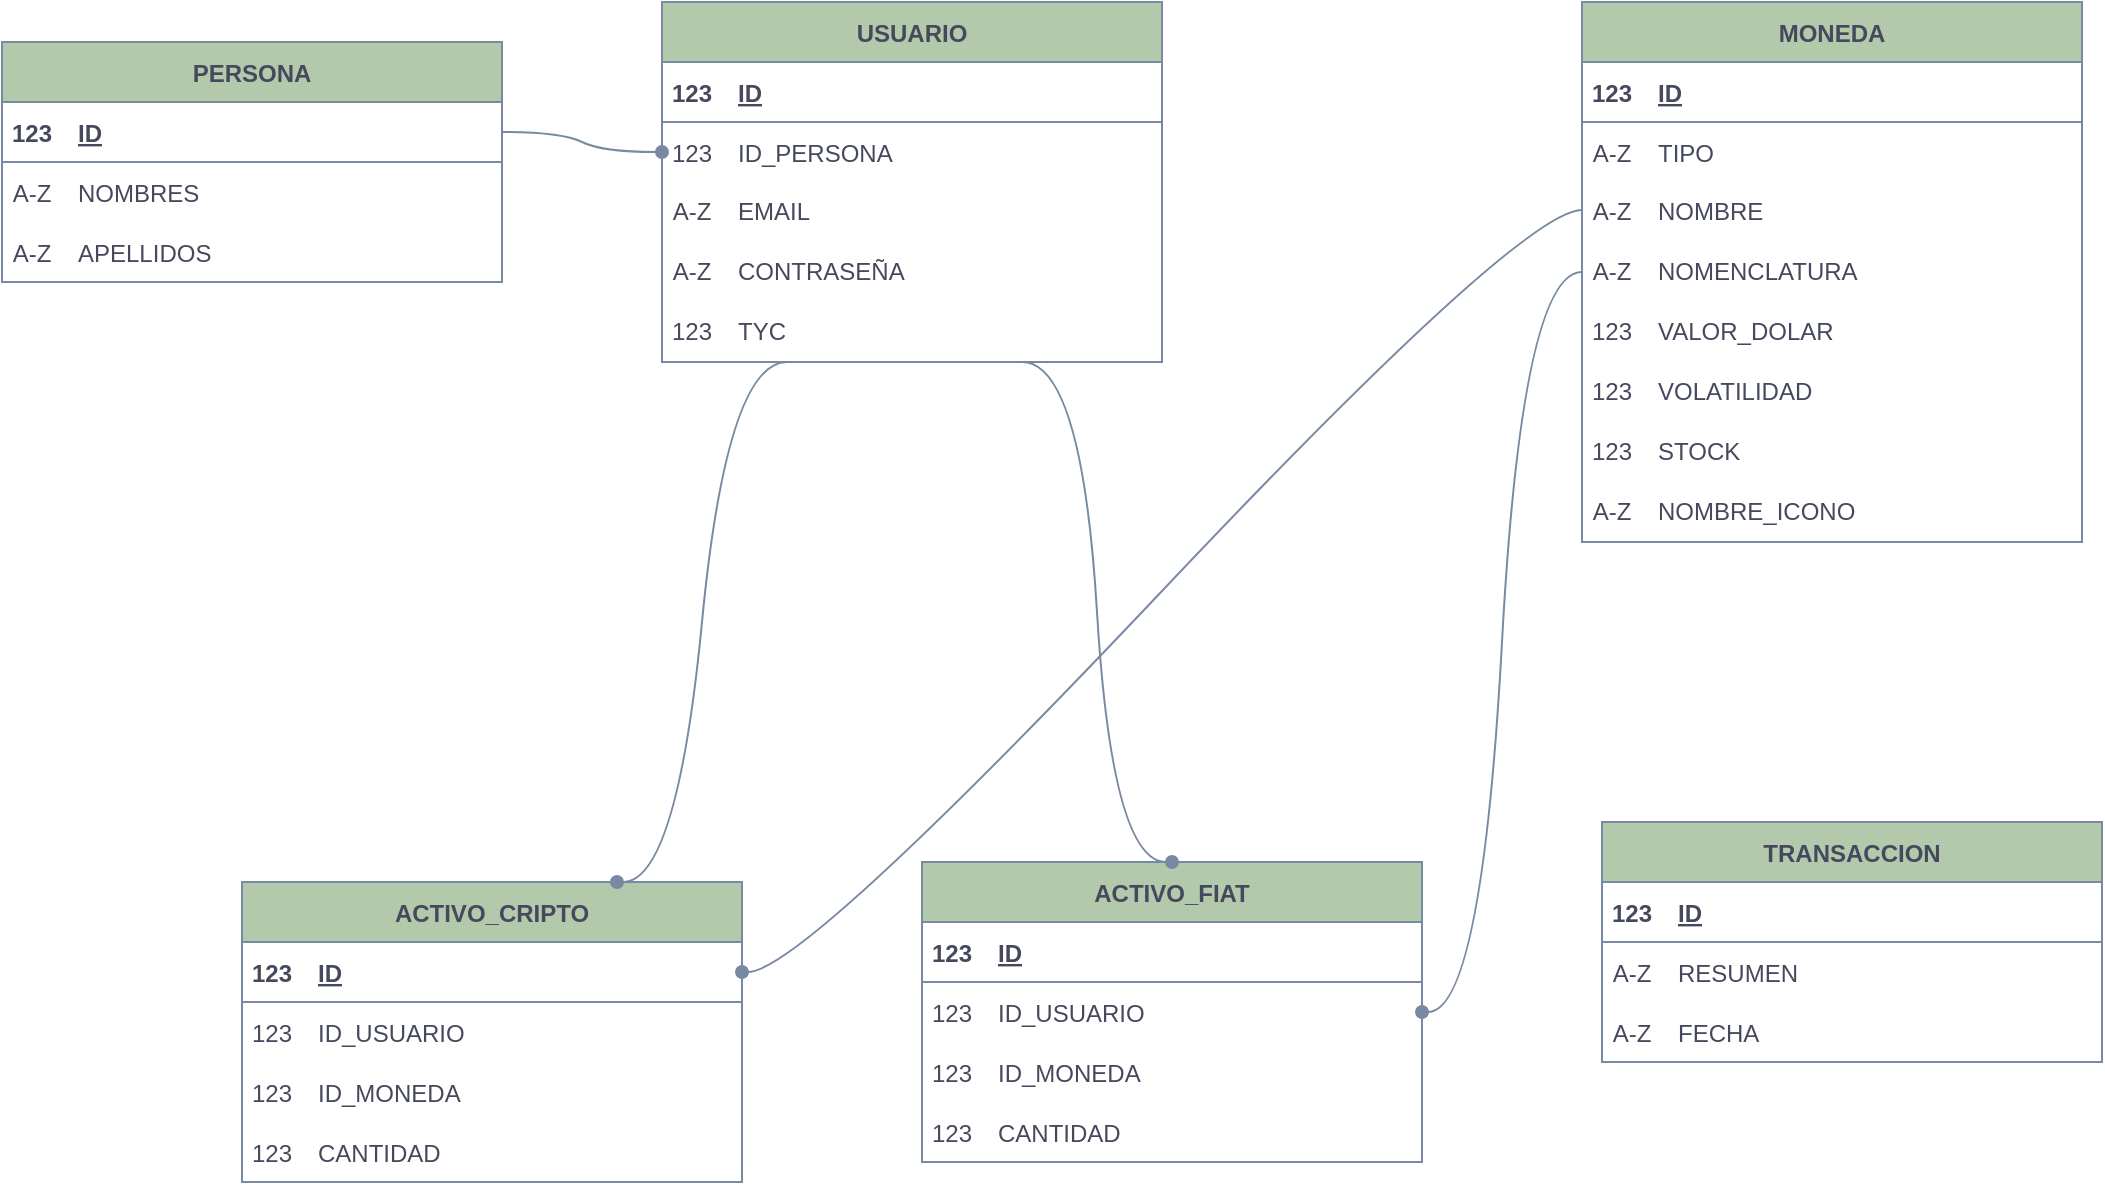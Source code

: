 <mxfile version="24.8.6">
  <diagram id="R2lEEEUBdFMjLlhIrx00" name="Page-1">
    <mxGraphModel dx="1221" dy="658" grid="1" gridSize="10" guides="1" tooltips="1" connect="1" arrows="1" fold="1" page="1" pageScale="1" pageWidth="1100" pageHeight="850" math="0" shadow="0" extFonts="Permanent Marker^https://fonts.googleapis.com/css?family=Permanent+Marker">
      <root>
        <object label="" id="0">
          <mxCell />
        </object>
        <mxCell id="1" parent="0" />
        <mxCell id="C-vyLk0tnHw3VtMMgP7b-1" value="" style="edgeStyle=entityRelationEdgeStyle;endArrow=oval;startArrow=none;endFill=1;startFill=0;labelBackgroundColor=none;strokeColor=#788AA3;fontColor=default;rounded=0;curved=1;" parent="1" source="C-vyLk0tnHw3VtMMgP7b-24" target="C-vyLk0tnHw3VtMMgP7b-6" edge="1">
          <mxGeometry width="100" height="100" relative="1" as="geometry">
            <mxPoint x="340" y="720" as="sourcePoint" />
            <mxPoint x="440" y="620" as="targetPoint" />
          </mxGeometry>
        </mxCell>
        <mxCell id="2KLb75H1Xo5vnfmy_1gz-69" value="" style="edgeStyle=entityRelationEdgeStyle;endArrow=oval;startArrow=none;endFill=1;startFill=0;labelBackgroundColor=none;strokeColor=#788AA3;fontColor=default;rounded=0;curved=1;exitX=0;exitY=0.5;exitDx=0;exitDy=0;" edge="1" parent="1" source="2KLb75H1Xo5vnfmy_1gz-58" target="C-vyLk0tnHw3VtMMgP7b-14">
          <mxGeometry width="100" height="100" relative="1" as="geometry">
            <mxPoint x="620" y="140" as="sourcePoint" />
            <mxPoint x="670" y="475" as="targetPoint" />
            <Array as="points">
              <mxPoint x="620" y="270" />
              <mxPoint x="750" y="280" />
              <mxPoint x="470" y="300" />
              <mxPoint x="530" y="300" />
              <mxPoint x="520" y="330" />
              <mxPoint x="650" y="350" />
              <mxPoint x="360" y="290" />
            </Array>
          </mxGeometry>
        </mxCell>
        <mxCell id="2KLb75H1Xo5vnfmy_1gz-80" value="" style="group" vertex="1" connectable="0" parent="1">
          <mxGeometry x="820" y="440" width="250" height="120" as="geometry" />
        </mxCell>
        <mxCell id="2KLb75H1Xo5vnfmy_1gz-71" value="TRANSACCION" style="shape=table;startSize=30;container=1;collapsible=1;childLayout=tableLayout;fixedRows=1;rowLines=0;fontStyle=1;align=center;resizeLast=1;labelBackgroundColor=none;fillColor=#B2C9AB;strokeColor=#788AA3;fontColor=#46495D;swimlaneBody=1;columnLines=0;movable=1;resizable=1;rotatable=1;deletable=1;editable=1;locked=0;connectable=1;" vertex="1" parent="2KLb75H1Xo5vnfmy_1gz-80">
          <mxGeometry width="250" height="120" as="geometry" />
        </mxCell>
        <mxCell id="2KLb75H1Xo5vnfmy_1gz-72" value="" style="shape=partialRectangle;collapsible=0;dropTarget=0;pointerEvents=0;fillColor=none;points=[[0,0.5],[1,0.5]];portConstraint=eastwest;top=0;left=0;right=0;bottom=1;labelBackgroundColor=none;strokeColor=#788AA3;fontColor=#46495D;movable=1;resizable=1;rotatable=1;deletable=1;editable=1;locked=0;connectable=1;" vertex="1" parent="2KLb75H1Xo5vnfmy_1gz-71">
          <mxGeometry y="30" width="250" height="30" as="geometry" />
        </mxCell>
        <mxCell id="2KLb75H1Xo5vnfmy_1gz-73" value="123" style="shape=partialRectangle;overflow=hidden;connectable=1;fillColor=none;top=0;left=0;bottom=0;right=0;fontStyle=1;labelBackgroundColor=none;strokeColor=#788AA3;fontColor=#46495D;movable=1;resizable=1;rotatable=1;deletable=1;editable=1;locked=0;" vertex="1" parent="2KLb75H1Xo5vnfmy_1gz-72">
          <mxGeometry width="30" height="30" as="geometry">
            <mxRectangle width="30" height="30" as="alternateBounds" />
          </mxGeometry>
        </mxCell>
        <mxCell id="2KLb75H1Xo5vnfmy_1gz-74" value="ID" style="shape=partialRectangle;overflow=hidden;connectable=1;fillColor=none;top=0;left=0;bottom=0;right=0;align=left;spacingLeft=6;fontStyle=5;labelBackgroundColor=none;strokeColor=#788AA3;fontColor=#46495D;movable=1;resizable=1;rotatable=1;deletable=1;editable=1;locked=0;" vertex="1" parent="2KLb75H1Xo5vnfmy_1gz-72">
          <mxGeometry x="30" width="220" height="30" as="geometry">
            <mxRectangle width="220" height="30" as="alternateBounds" />
          </mxGeometry>
        </mxCell>
        <mxCell id="2KLb75H1Xo5vnfmy_1gz-75" value="" style="shape=partialRectangle;collapsible=0;dropTarget=0;pointerEvents=0;fillColor=none;points=[[0,0.5],[1,0.5]];portConstraint=eastwest;top=0;left=0;right=0;bottom=0;labelBackgroundColor=none;strokeColor=#788AA3;fontColor=#46495D;movable=1;resizable=1;rotatable=1;deletable=1;editable=1;locked=0;connectable=1;" vertex="1" parent="2KLb75H1Xo5vnfmy_1gz-71">
          <mxGeometry y="60" width="250" height="30" as="geometry" />
        </mxCell>
        <mxCell id="2KLb75H1Xo5vnfmy_1gz-76" value="A-Z" style="shape=partialRectangle;overflow=hidden;connectable=1;fillColor=none;top=0;left=0;bottom=0;right=0;labelBackgroundColor=none;strokeColor=#788AA3;fontColor=#46495D;movable=1;resizable=1;rotatable=1;deletable=1;editable=1;locked=0;" vertex="1" parent="2KLb75H1Xo5vnfmy_1gz-75">
          <mxGeometry width="30" height="30" as="geometry">
            <mxRectangle width="30" height="30" as="alternateBounds" />
          </mxGeometry>
        </mxCell>
        <mxCell id="2KLb75H1Xo5vnfmy_1gz-77" value="RESUMEN" style="shape=partialRectangle;overflow=hidden;connectable=1;fillColor=none;top=0;left=0;bottom=0;right=0;align=left;spacingLeft=6;labelBackgroundColor=none;strokeColor=#788AA3;fontColor=#46495D;movable=1;resizable=1;rotatable=1;deletable=1;editable=1;locked=0;" vertex="1" parent="2KLb75H1Xo5vnfmy_1gz-75">
          <mxGeometry x="30" width="220" height="30" as="geometry">
            <mxRectangle width="220" height="30" as="alternateBounds" />
          </mxGeometry>
        </mxCell>
        <mxCell id="2KLb75H1Xo5vnfmy_1gz-78" value="A-Z" style="shape=partialRectangle;overflow=hidden;connectable=1;fillColor=none;top=0;left=0;bottom=0;right=0;labelBackgroundColor=none;strokeColor=#788AA3;fontColor=#46495D;movable=1;resizable=1;rotatable=1;deletable=1;editable=1;locked=0;" vertex="1" parent="2KLb75H1Xo5vnfmy_1gz-80">
          <mxGeometry y="90" width="30" height="30" as="geometry">
            <mxRectangle width="30" height="30" as="alternateBounds" />
          </mxGeometry>
        </mxCell>
        <mxCell id="2KLb75H1Xo5vnfmy_1gz-79" value="FECHA" style="shape=partialRectangle;overflow=hidden;connectable=1;fillColor=none;top=0;left=0;bottom=0;right=0;align=left;spacingLeft=6;labelBackgroundColor=none;strokeColor=#788AA3;fontColor=#46495D;movable=1;resizable=1;rotatable=1;deletable=1;editable=1;locked=0;" vertex="1" parent="2KLb75H1Xo5vnfmy_1gz-80">
          <mxGeometry x="30" y="90" width="220" height="30" as="geometry">
            <mxRectangle width="220" height="30" as="alternateBounds" />
          </mxGeometry>
        </mxCell>
        <mxCell id="2KLb75H1Xo5vnfmy_1gz-81" value="" style="group" vertex="1" connectable="0" parent="1">
          <mxGeometry x="480" y="460" width="250" height="150" as="geometry" />
        </mxCell>
        <mxCell id="2KLb75H1Xo5vnfmy_1gz-30" value="ACTIVO_FIAT" style="shape=table;startSize=30;container=1;collapsible=1;childLayout=tableLayout;fixedRows=1;rowLines=0;fontStyle=1;align=center;resizeLast=1;labelBackgroundColor=none;fillColor=#B2C9AB;strokeColor=#788AA3;fontColor=#46495D;columnLines=0;" vertex="1" parent="2KLb75H1Xo5vnfmy_1gz-81">
          <mxGeometry width="250" height="150" as="geometry" />
        </mxCell>
        <mxCell id="2KLb75H1Xo5vnfmy_1gz-31" value="" style="shape=partialRectangle;collapsible=0;dropTarget=0;pointerEvents=0;fillColor=none;points=[[0,0.5],[1,0.5]];portConstraint=eastwest;top=0;left=0;right=0;bottom=1;labelBackgroundColor=none;strokeColor=#788AA3;fontColor=#46495D;" vertex="1" parent="2KLb75H1Xo5vnfmy_1gz-30">
          <mxGeometry y="30" width="250" height="30" as="geometry" />
        </mxCell>
        <mxCell id="2KLb75H1Xo5vnfmy_1gz-32" value="123" style="shape=partialRectangle;overflow=hidden;connectable=0;fillColor=none;top=0;left=0;bottom=0;right=0;fontStyle=1;labelBackgroundColor=none;strokeColor=#788AA3;fontColor=#46495D;" vertex="1" parent="2KLb75H1Xo5vnfmy_1gz-31">
          <mxGeometry width="30" height="30" as="geometry">
            <mxRectangle width="30" height="30" as="alternateBounds" />
          </mxGeometry>
        </mxCell>
        <mxCell id="2KLb75H1Xo5vnfmy_1gz-33" value="ID" style="shape=partialRectangle;overflow=hidden;connectable=0;fillColor=none;top=0;left=0;bottom=0;right=0;align=left;spacingLeft=6;fontStyle=5;labelBackgroundColor=none;strokeColor=#788AA3;fontColor=#46495D;" vertex="1" parent="2KLb75H1Xo5vnfmy_1gz-31">
          <mxGeometry x="30" width="220" height="30" as="geometry">
            <mxRectangle width="220" height="30" as="alternateBounds" />
          </mxGeometry>
        </mxCell>
        <mxCell id="2KLb75H1Xo5vnfmy_1gz-34" value="" style="shape=partialRectangle;collapsible=0;dropTarget=0;pointerEvents=0;fillColor=none;points=[[0,0.5],[1,0.5]];portConstraint=eastwest;top=0;left=0;right=0;bottom=0;labelBackgroundColor=none;strokeColor=#788AA3;fontColor=#46495D;" vertex="1" parent="2KLb75H1Xo5vnfmy_1gz-30">
          <mxGeometry y="60" width="250" height="30" as="geometry" />
        </mxCell>
        <mxCell id="2KLb75H1Xo5vnfmy_1gz-35" value="123" style="shape=partialRectangle;overflow=hidden;connectable=0;fillColor=none;top=0;left=0;bottom=0;right=0;labelBackgroundColor=none;strokeColor=#788AA3;fontColor=#46495D;" vertex="1" parent="2KLb75H1Xo5vnfmy_1gz-34">
          <mxGeometry width="30" height="30" as="geometry">
            <mxRectangle width="30" height="30" as="alternateBounds" />
          </mxGeometry>
        </mxCell>
        <mxCell id="2KLb75H1Xo5vnfmy_1gz-36" value="ID_USUARIO" style="shape=partialRectangle;overflow=hidden;connectable=0;fillColor=none;top=0;left=0;bottom=0;right=0;align=left;spacingLeft=6;labelBackgroundColor=none;strokeColor=#788AA3;fontColor=#46495D;" vertex="1" parent="2KLb75H1Xo5vnfmy_1gz-34">
          <mxGeometry x="30" width="220" height="30" as="geometry">
            <mxRectangle width="220" height="30" as="alternateBounds" />
          </mxGeometry>
        </mxCell>
        <mxCell id="2KLb75H1Xo5vnfmy_1gz-37" value="" style="shape=partialRectangle;collapsible=0;dropTarget=0;pointerEvents=0;fillColor=none;points=[[0,0.5],[1,0.5]];portConstraint=eastwest;top=0;left=0;right=0;bottom=0;labelBackgroundColor=none;strokeColor=#788AA3;fontColor=#46495D;" vertex="1" parent="2KLb75H1Xo5vnfmy_1gz-30">
          <mxGeometry y="90" width="250" height="30" as="geometry" />
        </mxCell>
        <mxCell id="2KLb75H1Xo5vnfmy_1gz-38" value="" style="shape=partialRectangle;overflow=hidden;connectable=0;fillColor=none;top=0;left=0;bottom=0;right=0;labelBackgroundColor=none;strokeColor=#788AA3;fontColor=#46495D;" vertex="1" parent="2KLb75H1Xo5vnfmy_1gz-37">
          <mxGeometry width="30" height="30" as="geometry">
            <mxRectangle width="30" height="30" as="alternateBounds" />
          </mxGeometry>
        </mxCell>
        <mxCell id="2KLb75H1Xo5vnfmy_1gz-39" value="" style="shape=partialRectangle;overflow=hidden;connectable=0;fillColor=none;top=0;left=0;bottom=0;right=0;align=left;spacingLeft=6;labelBackgroundColor=none;strokeColor=#788AA3;fontColor=#46495D;" vertex="1" parent="2KLb75H1Xo5vnfmy_1gz-37">
          <mxGeometry x="30" width="220" height="30" as="geometry">
            <mxRectangle width="220" height="30" as="alternateBounds" />
          </mxGeometry>
        </mxCell>
        <mxCell id="2KLb75H1Xo5vnfmy_1gz-40" value="123" style="shape=partialRectangle;overflow=hidden;connectable=0;fillColor=none;top=0;left=0;bottom=0;right=0;labelBackgroundColor=none;strokeColor=#788AA3;fontColor=#46495D;" vertex="1" parent="2KLb75H1Xo5vnfmy_1gz-81">
          <mxGeometry y="90" width="30" height="30" as="geometry">
            <mxRectangle width="30" height="30" as="alternateBounds" />
          </mxGeometry>
        </mxCell>
        <mxCell id="2KLb75H1Xo5vnfmy_1gz-41" value="ID_MONEDA" style="shape=partialRectangle;overflow=hidden;connectable=0;fillColor=none;top=0;left=0;bottom=0;right=0;align=left;spacingLeft=6;labelBackgroundColor=none;strokeColor=#788AA3;fontColor=#46495D;" vertex="1" parent="2KLb75H1Xo5vnfmy_1gz-81">
          <mxGeometry x="30" y="90" width="220" height="30" as="geometry">
            <mxRectangle width="220" height="30" as="alternateBounds" />
          </mxGeometry>
        </mxCell>
        <mxCell id="2KLb75H1Xo5vnfmy_1gz-42" value="123" style="shape=partialRectangle;overflow=hidden;connectable=0;fillColor=none;top=0;left=0;bottom=0;right=0;labelBackgroundColor=none;strokeColor=#788AA3;fontColor=#46495D;" vertex="1" parent="2KLb75H1Xo5vnfmy_1gz-81">
          <mxGeometry y="120" width="30" height="30" as="geometry">
            <mxRectangle width="30" height="30" as="alternateBounds" />
          </mxGeometry>
        </mxCell>
        <mxCell id="2KLb75H1Xo5vnfmy_1gz-43" value="CANTIDAD" style="shape=partialRectangle;overflow=hidden;connectable=0;fillColor=none;top=0;left=0;bottom=0;right=0;align=left;spacingLeft=6;labelBackgroundColor=none;strokeColor=#788AA3;fontColor=#46495D;" vertex="1" parent="2KLb75H1Xo5vnfmy_1gz-81">
          <mxGeometry x="30" y="120" width="220" height="30" as="geometry">
            <mxRectangle width="220" height="30" as="alternateBounds" />
          </mxGeometry>
        </mxCell>
        <mxCell id="2KLb75H1Xo5vnfmy_1gz-82" value="" style="group" vertex="1" connectable="0" parent="1">
          <mxGeometry x="140" y="470" width="250" height="150" as="geometry" />
        </mxCell>
        <mxCell id="C-vyLk0tnHw3VtMMgP7b-13" value="ACTIVO_CRIPTO" style="shape=table;startSize=30;container=1;collapsible=1;childLayout=tableLayout;fixedRows=1;rowLines=0;fontStyle=1;align=center;resizeLast=1;labelBackgroundColor=none;fillColor=#B2C9AB;strokeColor=#788AA3;fontColor=#46495D;columnLines=0;" parent="2KLb75H1Xo5vnfmy_1gz-82" vertex="1">
          <mxGeometry width="250" height="150" as="geometry" />
        </mxCell>
        <mxCell id="C-vyLk0tnHw3VtMMgP7b-14" value="" style="shape=partialRectangle;collapsible=0;dropTarget=0;pointerEvents=0;fillColor=none;points=[[0,0.5],[1,0.5]];portConstraint=eastwest;top=0;left=0;right=0;bottom=1;labelBackgroundColor=none;strokeColor=#788AA3;fontColor=#46495D;" parent="C-vyLk0tnHw3VtMMgP7b-13" vertex="1">
          <mxGeometry y="30" width="250" height="30" as="geometry" />
        </mxCell>
        <mxCell id="C-vyLk0tnHw3VtMMgP7b-15" value="123" style="shape=partialRectangle;overflow=hidden;connectable=0;fillColor=none;top=0;left=0;bottom=0;right=0;fontStyle=1;labelBackgroundColor=none;strokeColor=#788AA3;fontColor=#46495D;" parent="C-vyLk0tnHw3VtMMgP7b-14" vertex="1">
          <mxGeometry width="30" height="30" as="geometry">
            <mxRectangle width="30" height="30" as="alternateBounds" />
          </mxGeometry>
        </mxCell>
        <mxCell id="C-vyLk0tnHw3VtMMgP7b-16" value="ID" style="shape=partialRectangle;overflow=hidden;connectable=0;fillColor=none;top=0;left=0;bottom=0;right=0;align=left;spacingLeft=6;fontStyle=5;labelBackgroundColor=none;strokeColor=#788AA3;fontColor=#46495D;" parent="C-vyLk0tnHw3VtMMgP7b-14" vertex="1">
          <mxGeometry x="30" width="220" height="30" as="geometry">
            <mxRectangle width="220" height="30" as="alternateBounds" />
          </mxGeometry>
        </mxCell>
        <mxCell id="C-vyLk0tnHw3VtMMgP7b-17" value="" style="shape=partialRectangle;collapsible=0;dropTarget=0;pointerEvents=0;fillColor=none;points=[[0,0.5],[1,0.5]];portConstraint=eastwest;top=0;left=0;right=0;bottom=0;labelBackgroundColor=none;strokeColor=#788AA3;fontColor=#46495D;" parent="C-vyLk0tnHw3VtMMgP7b-13" vertex="1">
          <mxGeometry y="60" width="250" height="30" as="geometry" />
        </mxCell>
        <mxCell id="C-vyLk0tnHw3VtMMgP7b-18" value="123" style="shape=partialRectangle;overflow=hidden;connectable=0;fillColor=none;top=0;left=0;bottom=0;right=0;labelBackgroundColor=none;strokeColor=#788AA3;fontColor=#46495D;" parent="C-vyLk0tnHw3VtMMgP7b-17" vertex="1">
          <mxGeometry width="30" height="30" as="geometry">
            <mxRectangle width="30" height="30" as="alternateBounds" />
          </mxGeometry>
        </mxCell>
        <mxCell id="C-vyLk0tnHw3VtMMgP7b-19" value="ID_USUARIO" style="shape=partialRectangle;overflow=hidden;connectable=0;fillColor=none;top=0;left=0;bottom=0;right=0;align=left;spacingLeft=6;labelBackgroundColor=none;strokeColor=#788AA3;fontColor=#46495D;" parent="C-vyLk0tnHw3VtMMgP7b-17" vertex="1">
          <mxGeometry x="30" width="220" height="30" as="geometry">
            <mxRectangle width="220" height="30" as="alternateBounds" />
          </mxGeometry>
        </mxCell>
        <mxCell id="C-vyLk0tnHw3VtMMgP7b-20" value="" style="shape=partialRectangle;collapsible=0;dropTarget=0;pointerEvents=0;fillColor=none;points=[[0,0.5],[1,0.5]];portConstraint=eastwest;top=0;left=0;right=0;bottom=0;labelBackgroundColor=none;strokeColor=#788AA3;fontColor=#46495D;" parent="C-vyLk0tnHw3VtMMgP7b-13" vertex="1">
          <mxGeometry y="90" width="250" height="30" as="geometry" />
        </mxCell>
        <mxCell id="C-vyLk0tnHw3VtMMgP7b-21" value="" style="shape=partialRectangle;overflow=hidden;connectable=0;fillColor=none;top=0;left=0;bottom=0;right=0;labelBackgroundColor=none;strokeColor=#788AA3;fontColor=#46495D;" parent="C-vyLk0tnHw3VtMMgP7b-20" vertex="1">
          <mxGeometry width="30" height="30" as="geometry">
            <mxRectangle width="30" height="30" as="alternateBounds" />
          </mxGeometry>
        </mxCell>
        <mxCell id="C-vyLk0tnHw3VtMMgP7b-22" value="" style="shape=partialRectangle;overflow=hidden;connectable=0;fillColor=none;top=0;left=0;bottom=0;right=0;align=left;spacingLeft=6;labelBackgroundColor=none;strokeColor=#788AA3;fontColor=#46495D;" parent="C-vyLk0tnHw3VtMMgP7b-20" vertex="1">
          <mxGeometry x="30" width="220" height="30" as="geometry">
            <mxRectangle width="220" height="30" as="alternateBounds" />
          </mxGeometry>
        </mxCell>
        <mxCell id="2KLb75H1Xo5vnfmy_1gz-26" value="123" style="shape=partialRectangle;overflow=hidden;connectable=0;fillColor=none;top=0;left=0;bottom=0;right=0;labelBackgroundColor=none;strokeColor=#788AA3;fontColor=#46495D;" vertex="1" parent="2KLb75H1Xo5vnfmy_1gz-82">
          <mxGeometry y="90" width="30" height="30" as="geometry">
            <mxRectangle width="30" height="30" as="alternateBounds" />
          </mxGeometry>
        </mxCell>
        <mxCell id="2KLb75H1Xo5vnfmy_1gz-27" value="ID_MONEDA" style="shape=partialRectangle;overflow=hidden;connectable=0;fillColor=none;top=0;left=0;bottom=0;right=0;align=left;spacingLeft=6;labelBackgroundColor=none;strokeColor=#788AA3;fontColor=#46495D;" vertex="1" parent="2KLb75H1Xo5vnfmy_1gz-82">
          <mxGeometry x="30" y="90" width="220" height="30" as="geometry">
            <mxRectangle width="220" height="30" as="alternateBounds" />
          </mxGeometry>
        </mxCell>
        <mxCell id="2KLb75H1Xo5vnfmy_1gz-28" value="123" style="shape=partialRectangle;overflow=hidden;connectable=0;fillColor=none;top=0;left=0;bottom=0;right=0;labelBackgroundColor=none;strokeColor=#788AA3;fontColor=#46495D;" vertex="1" parent="2KLb75H1Xo5vnfmy_1gz-82">
          <mxGeometry y="120" width="30" height="30" as="geometry">
            <mxRectangle width="30" height="30" as="alternateBounds" />
          </mxGeometry>
        </mxCell>
        <mxCell id="2KLb75H1Xo5vnfmy_1gz-29" value="CANTIDAD" style="shape=partialRectangle;overflow=hidden;connectable=0;fillColor=none;top=0;left=0;bottom=0;right=0;align=left;spacingLeft=6;labelBackgroundColor=none;strokeColor=#788AA3;fontColor=#46495D;" vertex="1" parent="2KLb75H1Xo5vnfmy_1gz-82">
          <mxGeometry x="30" y="120" width="220" height="30" as="geometry">
            <mxRectangle width="220" height="30" as="alternateBounds" />
          </mxGeometry>
        </mxCell>
        <mxCell id="2KLb75H1Xo5vnfmy_1gz-83" value="" style="group" vertex="1" connectable="0" parent="1">
          <mxGeometry x="20" y="50" width="250" height="120" as="geometry" />
        </mxCell>
        <mxCell id="C-vyLk0tnHw3VtMMgP7b-23" value="PERSONA" style="shape=table;startSize=30;container=1;collapsible=1;childLayout=tableLayout;fixedRows=1;rowLines=0;fontStyle=1;align=center;resizeLast=1;labelBackgroundColor=none;fillColor=#B2C9AB;strokeColor=#788AA3;fontColor=#46495D;swimlaneBody=1;columnLines=0;movable=1;resizable=1;rotatable=1;deletable=1;editable=1;locked=0;connectable=1;" parent="2KLb75H1Xo5vnfmy_1gz-83" vertex="1">
          <mxGeometry width="250" height="120" as="geometry" />
        </mxCell>
        <mxCell id="C-vyLk0tnHw3VtMMgP7b-24" value="" style="shape=partialRectangle;collapsible=0;dropTarget=0;pointerEvents=0;fillColor=none;points=[[0,0.5],[1,0.5]];portConstraint=eastwest;top=0;left=0;right=0;bottom=1;labelBackgroundColor=none;strokeColor=#788AA3;fontColor=#46495D;movable=1;resizable=1;rotatable=1;deletable=1;editable=1;locked=0;connectable=1;" parent="C-vyLk0tnHw3VtMMgP7b-23" vertex="1">
          <mxGeometry y="30" width="250" height="30" as="geometry" />
        </mxCell>
        <mxCell id="C-vyLk0tnHw3VtMMgP7b-25" value="123" style="shape=partialRectangle;overflow=hidden;connectable=1;fillColor=none;top=0;left=0;bottom=0;right=0;fontStyle=1;labelBackgroundColor=none;strokeColor=#788AA3;fontColor=#46495D;movable=1;resizable=1;rotatable=1;deletable=1;editable=1;locked=0;" parent="C-vyLk0tnHw3VtMMgP7b-24" vertex="1">
          <mxGeometry width="30" height="30" as="geometry">
            <mxRectangle width="30" height="30" as="alternateBounds" />
          </mxGeometry>
        </mxCell>
        <mxCell id="C-vyLk0tnHw3VtMMgP7b-26" value="ID" style="shape=partialRectangle;overflow=hidden;connectable=1;fillColor=none;top=0;left=0;bottom=0;right=0;align=left;spacingLeft=6;fontStyle=5;labelBackgroundColor=none;strokeColor=#788AA3;fontColor=#46495D;movable=1;resizable=1;rotatable=1;deletable=1;editable=1;locked=0;" parent="C-vyLk0tnHw3VtMMgP7b-24" vertex="1">
          <mxGeometry x="30" width="220" height="30" as="geometry">
            <mxRectangle width="220" height="30" as="alternateBounds" />
          </mxGeometry>
        </mxCell>
        <mxCell id="C-vyLk0tnHw3VtMMgP7b-27" value="" style="shape=partialRectangle;collapsible=0;dropTarget=0;pointerEvents=0;fillColor=none;points=[[0,0.5],[1,0.5]];portConstraint=eastwest;top=0;left=0;right=0;bottom=0;labelBackgroundColor=none;strokeColor=#788AA3;fontColor=#46495D;movable=1;resizable=1;rotatable=1;deletable=1;editable=1;locked=0;connectable=1;" parent="C-vyLk0tnHw3VtMMgP7b-23" vertex="1">
          <mxGeometry y="60" width="250" height="30" as="geometry" />
        </mxCell>
        <mxCell id="C-vyLk0tnHw3VtMMgP7b-28" value="A-Z" style="shape=partialRectangle;overflow=hidden;connectable=1;fillColor=none;top=0;left=0;bottom=0;right=0;labelBackgroundColor=none;strokeColor=#788AA3;fontColor=#46495D;movable=1;resizable=1;rotatable=1;deletable=1;editable=1;locked=0;" parent="C-vyLk0tnHw3VtMMgP7b-27" vertex="1">
          <mxGeometry width="30" height="30" as="geometry">
            <mxRectangle width="30" height="30" as="alternateBounds" />
          </mxGeometry>
        </mxCell>
        <mxCell id="C-vyLk0tnHw3VtMMgP7b-29" value="NOMBRES" style="shape=partialRectangle;overflow=hidden;connectable=1;fillColor=none;top=0;left=0;bottom=0;right=0;align=left;spacingLeft=6;labelBackgroundColor=none;strokeColor=#788AA3;fontColor=#46495D;movable=1;resizable=1;rotatable=1;deletable=1;editable=1;locked=0;" parent="C-vyLk0tnHw3VtMMgP7b-27" vertex="1">
          <mxGeometry x="30" width="220" height="30" as="geometry">
            <mxRectangle width="220" height="30" as="alternateBounds" />
          </mxGeometry>
        </mxCell>
        <mxCell id="2KLb75H1Xo5vnfmy_1gz-2" value="A-Z" style="shape=partialRectangle;overflow=hidden;connectable=1;fillColor=none;top=0;left=0;bottom=0;right=0;labelBackgroundColor=none;strokeColor=#788AA3;fontColor=#46495D;movable=1;resizable=1;rotatable=1;deletable=1;editable=1;locked=0;" vertex="1" parent="2KLb75H1Xo5vnfmy_1gz-83">
          <mxGeometry y="90" width="30" height="30" as="geometry">
            <mxRectangle width="30" height="30" as="alternateBounds" />
          </mxGeometry>
        </mxCell>
        <mxCell id="2KLb75H1Xo5vnfmy_1gz-3" value="APELLIDOS" style="shape=partialRectangle;overflow=hidden;connectable=1;fillColor=none;top=0;left=0;bottom=0;right=0;align=left;spacingLeft=6;labelBackgroundColor=none;strokeColor=#788AA3;fontColor=#46495D;movable=1;resizable=1;rotatable=1;deletable=1;editable=1;locked=0;" vertex="1" parent="2KLb75H1Xo5vnfmy_1gz-83">
          <mxGeometry x="30" y="90" width="220" height="30" as="geometry">
            <mxRectangle width="220" height="30" as="alternateBounds" />
          </mxGeometry>
        </mxCell>
        <mxCell id="2KLb75H1Xo5vnfmy_1gz-84" value="" style="group" vertex="1" connectable="0" parent="1">
          <mxGeometry x="350" y="30" width="250" height="180" as="geometry" />
        </mxCell>
        <object label="USUARIO" ID_PERSONA="123" tags="A" id="C-vyLk0tnHw3VtMMgP7b-2">
          <mxCell style="shape=table;startSize=30;container=1;collapsible=1;childLayout=tableLayout;fixedRows=1;rowLines=0;fontStyle=1;align=center;resizeLast=1;labelBackgroundColor=none;fillColor=#B2C9AB;strokeColor=#788AA3;fontColor=#46495D;columnLines=0;" parent="2KLb75H1Xo5vnfmy_1gz-84" vertex="1">
            <mxGeometry width="250" height="180" as="geometry" />
          </mxCell>
        </object>
        <mxCell id="C-vyLk0tnHw3VtMMgP7b-3" value="" style="shape=partialRectangle;collapsible=0;dropTarget=0;pointerEvents=0;fillColor=none;points=[[0,0.5],[1,0.5]];portConstraint=eastwest;top=0;left=0;right=0;bottom=1;labelBackgroundColor=none;strokeColor=#788AA3;fontColor=#46495D;" parent="C-vyLk0tnHw3VtMMgP7b-2" vertex="1">
          <mxGeometry y="30" width="250" height="30" as="geometry" />
        </mxCell>
        <mxCell id="C-vyLk0tnHw3VtMMgP7b-4" value="123" style="shape=partialRectangle;overflow=hidden;connectable=0;fillColor=none;top=0;left=0;bottom=0;right=0;fontStyle=1;labelBackgroundColor=none;strokeColor=#788AA3;fontColor=#46495D;" parent="C-vyLk0tnHw3VtMMgP7b-3" vertex="1">
          <mxGeometry width="30" height="30" as="geometry">
            <mxRectangle width="30" height="30" as="alternateBounds" />
          </mxGeometry>
        </mxCell>
        <mxCell id="C-vyLk0tnHw3VtMMgP7b-5" value="ID" style="shape=partialRectangle;overflow=hidden;connectable=0;fillColor=none;top=0;left=0;bottom=0;right=0;align=left;spacingLeft=6;fontStyle=5;labelBackgroundColor=none;strokeColor=#788AA3;fontColor=#46495D;" parent="C-vyLk0tnHw3VtMMgP7b-3" vertex="1">
          <mxGeometry x="30" width="220" height="30" as="geometry">
            <mxRectangle width="220" height="30" as="alternateBounds" />
          </mxGeometry>
        </mxCell>
        <mxCell id="C-vyLk0tnHw3VtMMgP7b-6" value="" style="shape=partialRectangle;collapsible=0;dropTarget=0;pointerEvents=0;fillColor=none;points=[[0,0.5],[1,0.5]];portConstraint=eastwest;top=0;left=0;right=0;bottom=0;labelBackgroundColor=none;strokeColor=#788AA3;fontColor=#46495D;" parent="C-vyLk0tnHw3VtMMgP7b-2" vertex="1">
          <mxGeometry y="60" width="250" height="30" as="geometry" />
        </mxCell>
        <mxCell id="C-vyLk0tnHw3VtMMgP7b-7" value="123" style="shape=partialRectangle;overflow=hidden;connectable=0;fillColor=none;top=0;left=0;bottom=0;right=0;labelBackgroundColor=none;strokeColor=#788AA3;fontColor=#46495D;" parent="C-vyLk0tnHw3VtMMgP7b-6" vertex="1">
          <mxGeometry width="30" height="30" as="geometry">
            <mxRectangle width="30" height="30" as="alternateBounds" />
          </mxGeometry>
        </mxCell>
        <mxCell id="C-vyLk0tnHw3VtMMgP7b-8" value="ID_PERSONA" style="shape=partialRectangle;overflow=hidden;connectable=0;fillColor=none;top=0;left=0;bottom=0;right=0;align=left;spacingLeft=6;labelBackgroundColor=none;strokeColor=#788AA3;fontColor=#46495D;" parent="C-vyLk0tnHw3VtMMgP7b-6" vertex="1">
          <mxGeometry x="30" width="220" height="30" as="geometry">
            <mxRectangle width="220" height="30" as="alternateBounds" />
          </mxGeometry>
        </mxCell>
        <mxCell id="C-vyLk0tnHw3VtMMgP7b-9" value="" style="shape=partialRectangle;collapsible=0;dropTarget=0;pointerEvents=0;fillColor=none;points=[[0,0.5],[1,0.5]];portConstraint=eastwest;top=0;left=0;right=0;bottom=0;labelBackgroundColor=none;strokeColor=#788AA3;fontColor=#46495D;" parent="C-vyLk0tnHw3VtMMgP7b-2" vertex="1">
          <mxGeometry y="90" width="250" height="30" as="geometry" />
        </mxCell>
        <mxCell id="C-vyLk0tnHw3VtMMgP7b-10" value="" style="shape=partialRectangle;overflow=hidden;connectable=0;fillColor=none;top=0;left=0;bottom=0;right=0;labelBackgroundColor=none;strokeColor=#788AA3;fontColor=#46495D;" parent="C-vyLk0tnHw3VtMMgP7b-9" vertex="1">
          <mxGeometry width="30" height="30" as="geometry">
            <mxRectangle width="30" height="30" as="alternateBounds" />
          </mxGeometry>
        </mxCell>
        <mxCell id="C-vyLk0tnHw3VtMMgP7b-11" value="" style="shape=partialRectangle;overflow=hidden;connectable=0;fillColor=none;top=0;left=0;bottom=0;right=0;align=left;spacingLeft=6;labelBackgroundColor=none;strokeColor=#788AA3;fontColor=#46495D;" parent="C-vyLk0tnHw3VtMMgP7b-9" vertex="1">
          <mxGeometry x="30" width="220" height="30" as="geometry">
            <mxRectangle width="220" height="30" as="alternateBounds" />
          </mxGeometry>
        </mxCell>
        <mxCell id="2KLb75H1Xo5vnfmy_1gz-16" value="EMAIL" style="shape=partialRectangle;overflow=hidden;connectable=1;fillColor=none;top=0;left=0;bottom=0;right=0;align=left;spacingLeft=6;labelBackgroundColor=none;strokeColor=#788AA3;fontColor=#46495D;movable=1;resizable=1;rotatable=1;deletable=1;editable=1;locked=0;" vertex="1" parent="2KLb75H1Xo5vnfmy_1gz-84">
          <mxGeometry x="30" y="89" width="220" height="30" as="geometry">
            <mxRectangle width="220" height="30" as="alternateBounds" />
          </mxGeometry>
        </mxCell>
        <mxCell id="2KLb75H1Xo5vnfmy_1gz-17" value="A-Z" style="shape=partialRectangle;overflow=hidden;connectable=1;fillColor=none;top=0;left=0;bottom=0;right=0;labelBackgroundColor=none;strokeColor=#788AA3;fontColor=#46495D;movable=1;resizable=1;rotatable=1;deletable=1;editable=1;locked=0;" vertex="1" parent="2KLb75H1Xo5vnfmy_1gz-84">
          <mxGeometry y="89" width="30" height="30" as="geometry">
            <mxRectangle width="30" height="30" as="alternateBounds" />
          </mxGeometry>
        </mxCell>
        <mxCell id="2KLb75H1Xo5vnfmy_1gz-22" value="CONTRASEÑA" style="shape=partialRectangle;overflow=hidden;connectable=1;fillColor=none;top=0;left=0;bottom=0;right=0;align=left;spacingLeft=6;labelBackgroundColor=none;strokeColor=#788AA3;fontColor=#46495D;movable=1;resizable=1;rotatable=1;deletable=1;editable=1;locked=0;" vertex="1" parent="2KLb75H1Xo5vnfmy_1gz-84">
          <mxGeometry x="30" y="119" width="220" height="30" as="geometry">
            <mxRectangle width="220" height="30" as="alternateBounds" />
          </mxGeometry>
        </mxCell>
        <mxCell id="2KLb75H1Xo5vnfmy_1gz-23" value="A-Z" style="shape=partialRectangle;overflow=hidden;connectable=1;fillColor=none;top=0;left=0;bottom=0;right=0;labelBackgroundColor=none;strokeColor=#788AA3;fontColor=#46495D;movable=1;resizable=1;rotatable=1;deletable=1;editable=1;locked=0;" vertex="1" parent="2KLb75H1Xo5vnfmy_1gz-84">
          <mxGeometry y="119" width="30" height="30" as="geometry">
            <mxRectangle width="30" height="30" as="alternateBounds" />
          </mxGeometry>
        </mxCell>
        <mxCell id="2KLb75H1Xo5vnfmy_1gz-24" value="123" style="shape=partialRectangle;overflow=hidden;connectable=0;fillColor=none;top=0;left=0;bottom=0;right=0;labelBackgroundColor=none;strokeColor=#788AA3;fontColor=#46495D;" vertex="1" parent="2KLb75H1Xo5vnfmy_1gz-84">
          <mxGeometry y="149" width="30" height="30" as="geometry">
            <mxRectangle width="30" height="30" as="alternateBounds" />
          </mxGeometry>
        </mxCell>
        <mxCell id="2KLb75H1Xo5vnfmy_1gz-25" value="TYC" style="shape=partialRectangle;overflow=hidden;connectable=0;fillColor=none;top=0;left=0;bottom=0;right=0;align=left;spacingLeft=6;labelBackgroundColor=none;strokeColor=#788AA3;fontColor=#46495D;" vertex="1" parent="2KLb75H1Xo5vnfmy_1gz-84">
          <mxGeometry x="30" y="149" width="220" height="30" as="geometry">
            <mxRectangle width="220" height="30" as="alternateBounds" />
          </mxGeometry>
        </mxCell>
        <mxCell id="2KLb75H1Xo5vnfmy_1gz-85" value="" style="group" vertex="1" connectable="0" parent="1">
          <mxGeometry x="810" y="30" width="250" height="270" as="geometry" />
        </mxCell>
        <object label="MONEDA" ID_PERSONA="123" tags="A" id="2KLb75H1Xo5vnfmy_1gz-47">
          <mxCell style="shape=table;startSize=30;container=1;collapsible=1;childLayout=tableLayout;fixedRows=1;rowLines=0;fontStyle=1;align=center;resizeLast=1;labelBackgroundColor=none;fillColor=#B2C9AB;strokeColor=#788AA3;fontColor=#46495D;columnLines=0;" vertex="1" parent="2KLb75H1Xo5vnfmy_1gz-85">
            <mxGeometry width="250" height="270" as="geometry" />
          </mxCell>
        </object>
        <mxCell id="2KLb75H1Xo5vnfmy_1gz-48" value="" style="shape=partialRectangle;collapsible=0;dropTarget=0;pointerEvents=0;fillColor=none;points=[[0,0.5],[1,0.5]];portConstraint=eastwest;top=0;left=0;right=0;bottom=1;labelBackgroundColor=none;strokeColor=#788AA3;fontColor=#46495D;" vertex="1" parent="2KLb75H1Xo5vnfmy_1gz-47">
          <mxGeometry y="30" width="250" height="30" as="geometry" />
        </mxCell>
        <mxCell id="2KLb75H1Xo5vnfmy_1gz-49" value="123" style="shape=partialRectangle;overflow=hidden;connectable=0;fillColor=none;top=0;left=0;bottom=0;right=0;fontStyle=1;labelBackgroundColor=none;strokeColor=#788AA3;fontColor=#46495D;" vertex="1" parent="2KLb75H1Xo5vnfmy_1gz-48">
          <mxGeometry width="30" height="30" as="geometry">
            <mxRectangle width="30" height="30" as="alternateBounds" />
          </mxGeometry>
        </mxCell>
        <mxCell id="2KLb75H1Xo5vnfmy_1gz-50" value="ID" style="shape=partialRectangle;overflow=hidden;connectable=0;fillColor=none;top=0;left=0;bottom=0;right=0;align=left;spacingLeft=6;fontStyle=5;labelBackgroundColor=none;strokeColor=#788AA3;fontColor=#46495D;" vertex="1" parent="2KLb75H1Xo5vnfmy_1gz-48">
          <mxGeometry x="30" width="220" height="30" as="geometry">
            <mxRectangle width="220" height="30" as="alternateBounds" />
          </mxGeometry>
        </mxCell>
        <mxCell id="2KLb75H1Xo5vnfmy_1gz-51" value="" style="shape=partialRectangle;collapsible=0;dropTarget=0;pointerEvents=0;fillColor=none;points=[[0,0.5],[1,0.5]];portConstraint=eastwest;top=0;left=0;right=0;bottom=0;labelBackgroundColor=none;strokeColor=#788AA3;fontColor=#46495D;" vertex="1" parent="2KLb75H1Xo5vnfmy_1gz-47">
          <mxGeometry y="60" width="250" height="30" as="geometry" />
        </mxCell>
        <mxCell id="2KLb75H1Xo5vnfmy_1gz-52" value="A-Z" style="shape=partialRectangle;overflow=hidden;connectable=0;fillColor=none;top=0;left=0;bottom=0;right=0;labelBackgroundColor=none;strokeColor=#788AA3;fontColor=#46495D;" vertex="1" parent="2KLb75H1Xo5vnfmy_1gz-51">
          <mxGeometry width="30" height="30" as="geometry">
            <mxRectangle width="30" height="30" as="alternateBounds" />
          </mxGeometry>
        </mxCell>
        <mxCell id="2KLb75H1Xo5vnfmy_1gz-53" value="TIPO" style="shape=partialRectangle;overflow=hidden;connectable=0;fillColor=none;top=0;left=0;bottom=0;right=0;align=left;spacingLeft=6;labelBackgroundColor=none;strokeColor=#788AA3;fontColor=#46495D;" vertex="1" parent="2KLb75H1Xo5vnfmy_1gz-51">
          <mxGeometry x="30" width="220" height="30" as="geometry">
            <mxRectangle width="220" height="30" as="alternateBounds" />
          </mxGeometry>
        </mxCell>
        <mxCell id="2KLb75H1Xo5vnfmy_1gz-54" value="" style="shape=partialRectangle;collapsible=0;dropTarget=0;pointerEvents=0;fillColor=none;points=[[0,0.5],[1,0.5]];portConstraint=eastwest;top=0;left=0;right=0;bottom=0;labelBackgroundColor=none;strokeColor=#788AA3;fontColor=#46495D;" vertex="1" parent="2KLb75H1Xo5vnfmy_1gz-47">
          <mxGeometry y="90" width="250" height="30" as="geometry" />
        </mxCell>
        <mxCell id="2KLb75H1Xo5vnfmy_1gz-55" value="" style="shape=partialRectangle;overflow=hidden;connectable=0;fillColor=none;top=0;left=0;bottom=0;right=0;labelBackgroundColor=none;strokeColor=#788AA3;fontColor=#46495D;" vertex="1" parent="2KLb75H1Xo5vnfmy_1gz-54">
          <mxGeometry width="30" height="30" as="geometry">
            <mxRectangle width="30" height="30" as="alternateBounds" />
          </mxGeometry>
        </mxCell>
        <mxCell id="2KLb75H1Xo5vnfmy_1gz-56" value="" style="shape=partialRectangle;overflow=hidden;connectable=0;fillColor=none;top=0;left=0;bottom=0;right=0;align=left;spacingLeft=6;labelBackgroundColor=none;strokeColor=#788AA3;fontColor=#46495D;" vertex="1" parent="2KLb75H1Xo5vnfmy_1gz-54">
          <mxGeometry x="30" width="220" height="30" as="geometry">
            <mxRectangle width="220" height="30" as="alternateBounds" />
          </mxGeometry>
        </mxCell>
        <mxCell id="2KLb75H1Xo5vnfmy_1gz-57" value="NOMBRE" style="shape=partialRectangle;overflow=hidden;connectable=1;fillColor=none;top=0;left=0;bottom=0;right=0;align=left;spacingLeft=6;labelBackgroundColor=none;strokeColor=#788AA3;fontColor=#46495D;movable=1;resizable=1;rotatable=1;deletable=1;editable=1;locked=0;" vertex="1" parent="2KLb75H1Xo5vnfmy_1gz-85">
          <mxGeometry x="30" y="89" width="220" height="30" as="geometry">
            <mxRectangle width="220" height="30" as="alternateBounds" />
          </mxGeometry>
        </mxCell>
        <mxCell id="2KLb75H1Xo5vnfmy_1gz-58" value="A-Z" style="shape=partialRectangle;overflow=hidden;connectable=1;fillColor=none;top=0;left=0;bottom=0;right=0;labelBackgroundColor=none;strokeColor=#788AA3;fontColor=#46495D;movable=1;resizable=1;rotatable=1;deletable=1;editable=1;locked=0;" vertex="1" parent="2KLb75H1Xo5vnfmy_1gz-85">
          <mxGeometry y="89" width="30" height="30" as="geometry">
            <mxRectangle width="30" height="30" as="alternateBounds" />
          </mxGeometry>
        </mxCell>
        <mxCell id="2KLb75H1Xo5vnfmy_1gz-59" value="NOMENCLATURA" style="shape=partialRectangle;overflow=hidden;connectable=1;fillColor=none;top=0;left=0;bottom=0;right=0;align=left;spacingLeft=6;labelBackgroundColor=none;strokeColor=#788AA3;fontColor=#46495D;movable=1;resizable=1;rotatable=1;deletable=1;editable=1;locked=0;" vertex="1" parent="2KLb75H1Xo5vnfmy_1gz-85">
          <mxGeometry x="30" y="119" width="220" height="30" as="geometry">
            <mxRectangle width="220" height="30" as="alternateBounds" />
          </mxGeometry>
        </mxCell>
        <mxCell id="2KLb75H1Xo5vnfmy_1gz-60" value="A-Z" style="shape=partialRectangle;overflow=hidden;connectable=1;fillColor=none;top=0;left=0;bottom=0;right=0;labelBackgroundColor=none;strokeColor=#788AA3;fontColor=#46495D;movable=1;resizable=1;rotatable=1;deletable=1;editable=1;locked=0;" vertex="1" parent="2KLb75H1Xo5vnfmy_1gz-85">
          <mxGeometry y="119" width="30" height="30" as="geometry">
            <mxRectangle width="30" height="30" as="alternateBounds" />
          </mxGeometry>
        </mxCell>
        <mxCell id="2KLb75H1Xo5vnfmy_1gz-61" value="123" style="shape=partialRectangle;overflow=hidden;connectable=0;fillColor=none;top=0;left=0;bottom=0;right=0;labelBackgroundColor=none;strokeColor=#788AA3;fontColor=#46495D;" vertex="1" parent="2KLb75H1Xo5vnfmy_1gz-85">
          <mxGeometry y="149" width="30" height="30" as="geometry">
            <mxRectangle width="30" height="30" as="alternateBounds" />
          </mxGeometry>
        </mxCell>
        <mxCell id="2KLb75H1Xo5vnfmy_1gz-62" value="VALOR_DOLAR" style="shape=partialRectangle;overflow=hidden;connectable=0;fillColor=none;top=0;left=0;bottom=0;right=0;align=left;spacingLeft=6;labelBackgroundColor=none;strokeColor=#788AA3;fontColor=#46495D;" vertex="1" parent="2KLb75H1Xo5vnfmy_1gz-85">
          <mxGeometry x="30" y="149" width="220" height="30" as="geometry">
            <mxRectangle width="220" height="30" as="alternateBounds" />
          </mxGeometry>
        </mxCell>
        <mxCell id="2KLb75H1Xo5vnfmy_1gz-63" value="123" style="shape=partialRectangle;overflow=hidden;connectable=0;fillColor=none;top=0;left=0;bottom=0;right=0;labelBackgroundColor=none;strokeColor=#788AA3;fontColor=#46495D;" vertex="1" parent="2KLb75H1Xo5vnfmy_1gz-85">
          <mxGeometry y="179" width="30" height="30" as="geometry">
            <mxRectangle width="30" height="30" as="alternateBounds" />
          </mxGeometry>
        </mxCell>
        <mxCell id="2KLb75H1Xo5vnfmy_1gz-64" value="VOLATILIDAD" style="shape=partialRectangle;overflow=hidden;connectable=0;fillColor=none;top=0;left=0;bottom=0;right=0;align=left;spacingLeft=6;labelBackgroundColor=none;strokeColor=#788AA3;fontColor=#46495D;" vertex="1" parent="2KLb75H1Xo5vnfmy_1gz-85">
          <mxGeometry x="30" y="179" width="220" height="30" as="geometry">
            <mxRectangle width="220" height="30" as="alternateBounds" />
          </mxGeometry>
        </mxCell>
        <mxCell id="2KLb75H1Xo5vnfmy_1gz-65" value="123" style="shape=partialRectangle;overflow=hidden;connectable=0;fillColor=none;top=0;left=0;bottom=0;right=0;labelBackgroundColor=none;strokeColor=#788AA3;fontColor=#46495D;" vertex="1" parent="2KLb75H1Xo5vnfmy_1gz-85">
          <mxGeometry y="209" width="30" height="30" as="geometry">
            <mxRectangle width="30" height="30" as="alternateBounds" />
          </mxGeometry>
        </mxCell>
        <mxCell id="2KLb75H1Xo5vnfmy_1gz-66" value="STOCK" style="shape=partialRectangle;overflow=hidden;connectable=0;fillColor=none;top=0;left=0;bottom=0;right=0;align=left;spacingLeft=6;labelBackgroundColor=none;strokeColor=#788AA3;fontColor=#46495D;" vertex="1" parent="2KLb75H1Xo5vnfmy_1gz-85">
          <mxGeometry x="30" y="209" width="220" height="30" as="geometry">
            <mxRectangle width="220" height="30" as="alternateBounds" />
          </mxGeometry>
        </mxCell>
        <mxCell id="2KLb75H1Xo5vnfmy_1gz-67" value="A-Z" style="shape=partialRectangle;overflow=hidden;connectable=0;fillColor=none;top=0;left=0;bottom=0;right=0;labelBackgroundColor=none;strokeColor=#788AA3;fontColor=#46495D;" vertex="1" parent="2KLb75H1Xo5vnfmy_1gz-85">
          <mxGeometry y="239" width="30" height="30" as="geometry">
            <mxRectangle width="30" height="30" as="alternateBounds" />
          </mxGeometry>
        </mxCell>
        <mxCell id="2KLb75H1Xo5vnfmy_1gz-68" value="NOMBRE_ICONO" style="shape=partialRectangle;overflow=hidden;connectable=0;fillColor=none;top=0;left=0;bottom=0;right=0;align=left;spacingLeft=6;labelBackgroundColor=none;strokeColor=#788AA3;fontColor=#46495D;" vertex="1" parent="2KLb75H1Xo5vnfmy_1gz-85">
          <mxGeometry x="30" y="239" width="220" height="30" as="geometry">
            <mxRectangle width="220" height="30" as="alternateBounds" />
          </mxGeometry>
        </mxCell>
        <mxCell id="2KLb75H1Xo5vnfmy_1gz-70" value="" style="edgeStyle=entityRelationEdgeStyle;endArrow=oval;startArrow=none;endFill=1;startFill=0;labelBackgroundColor=none;strokeColor=#788AA3;fontColor=default;rounded=0;curved=1;" edge="1" parent="1" source="2KLb75H1Xo5vnfmy_1gz-47" target="2KLb75H1Xo5vnfmy_1gz-30">
          <mxGeometry width="100" height="100" relative="1" as="geometry">
            <mxPoint x="810" y="230" as="sourcePoint" />
            <mxPoint x="340" y="475" as="targetPoint" />
            <Array as="points">
              <mxPoint x="780" y="280" />
              <mxPoint x="800" y="200" />
              <mxPoint x="790" y="330" />
              <mxPoint x="630" y="280" />
              <mxPoint x="790" y="400" />
              <mxPoint x="720" y="400" />
              <mxPoint x="760" y="290" />
              <mxPoint x="690" y="460" />
              <mxPoint x="480" y="310" />
              <mxPoint x="540" y="310" />
              <mxPoint x="530" y="340" />
              <mxPoint x="660" y="360" />
              <mxPoint x="370" y="300" />
            </Array>
          </mxGeometry>
        </mxCell>
        <mxCell id="2KLb75H1Xo5vnfmy_1gz-46" value="" style="edgeStyle=entityRelationEdgeStyle;endArrow=oval;startArrow=none;endFill=1;startFill=0;labelBackgroundColor=none;strokeColor=#788AA3;fontColor=default;entryX=0.5;entryY=0;entryDx=0;entryDy=0;rounded=0;curved=1;" edge="1" parent="1" target="2KLb75H1Xo5vnfmy_1gz-30">
          <mxGeometry width="100" height="100" relative="1" as="geometry">
            <mxPoint x="530" y="210" as="sourcePoint" />
            <mxPoint x="340" y="475" as="targetPoint" />
            <Array as="points">
              <mxPoint x="510" y="230" />
              <mxPoint x="610" y="260" />
              <mxPoint x="740" y="270" />
              <mxPoint x="460" y="290" />
              <mxPoint x="520" y="290" />
              <mxPoint x="510" y="320" />
              <mxPoint x="640" y="340" />
              <mxPoint x="350" y="280" />
            </Array>
          </mxGeometry>
        </mxCell>
        <mxCell id="C-vyLk0tnHw3VtMMgP7b-12" value="" style="edgeStyle=entityRelationEdgeStyle;endArrow=oval;startArrow=none;endFill=1;startFill=0;labelBackgroundColor=none;strokeColor=#788AA3;fontColor=default;exitX=0.25;exitY=1;exitDx=0;exitDy=0;entryX=0.75;entryY=0;entryDx=0;entryDy=0;rounded=0;curved=1;" parent="1" source="C-vyLk0tnHw3VtMMgP7b-2" target="C-vyLk0tnHw3VtMMgP7b-13" edge="1">
          <mxGeometry width="100" height="100" relative="1" as="geometry">
            <mxPoint x="400" y="180" as="sourcePoint" />
            <mxPoint x="330" y="485" as="targetPoint" />
            <Array as="points">
              <mxPoint x="450" y="280" />
              <mxPoint x="310" y="280" />
              <mxPoint x="500" y="310" />
              <mxPoint x="280" y="390" />
              <mxPoint x="340" y="270" />
            </Array>
          </mxGeometry>
        </mxCell>
      </root>
    </mxGraphModel>
  </diagram>
</mxfile>
